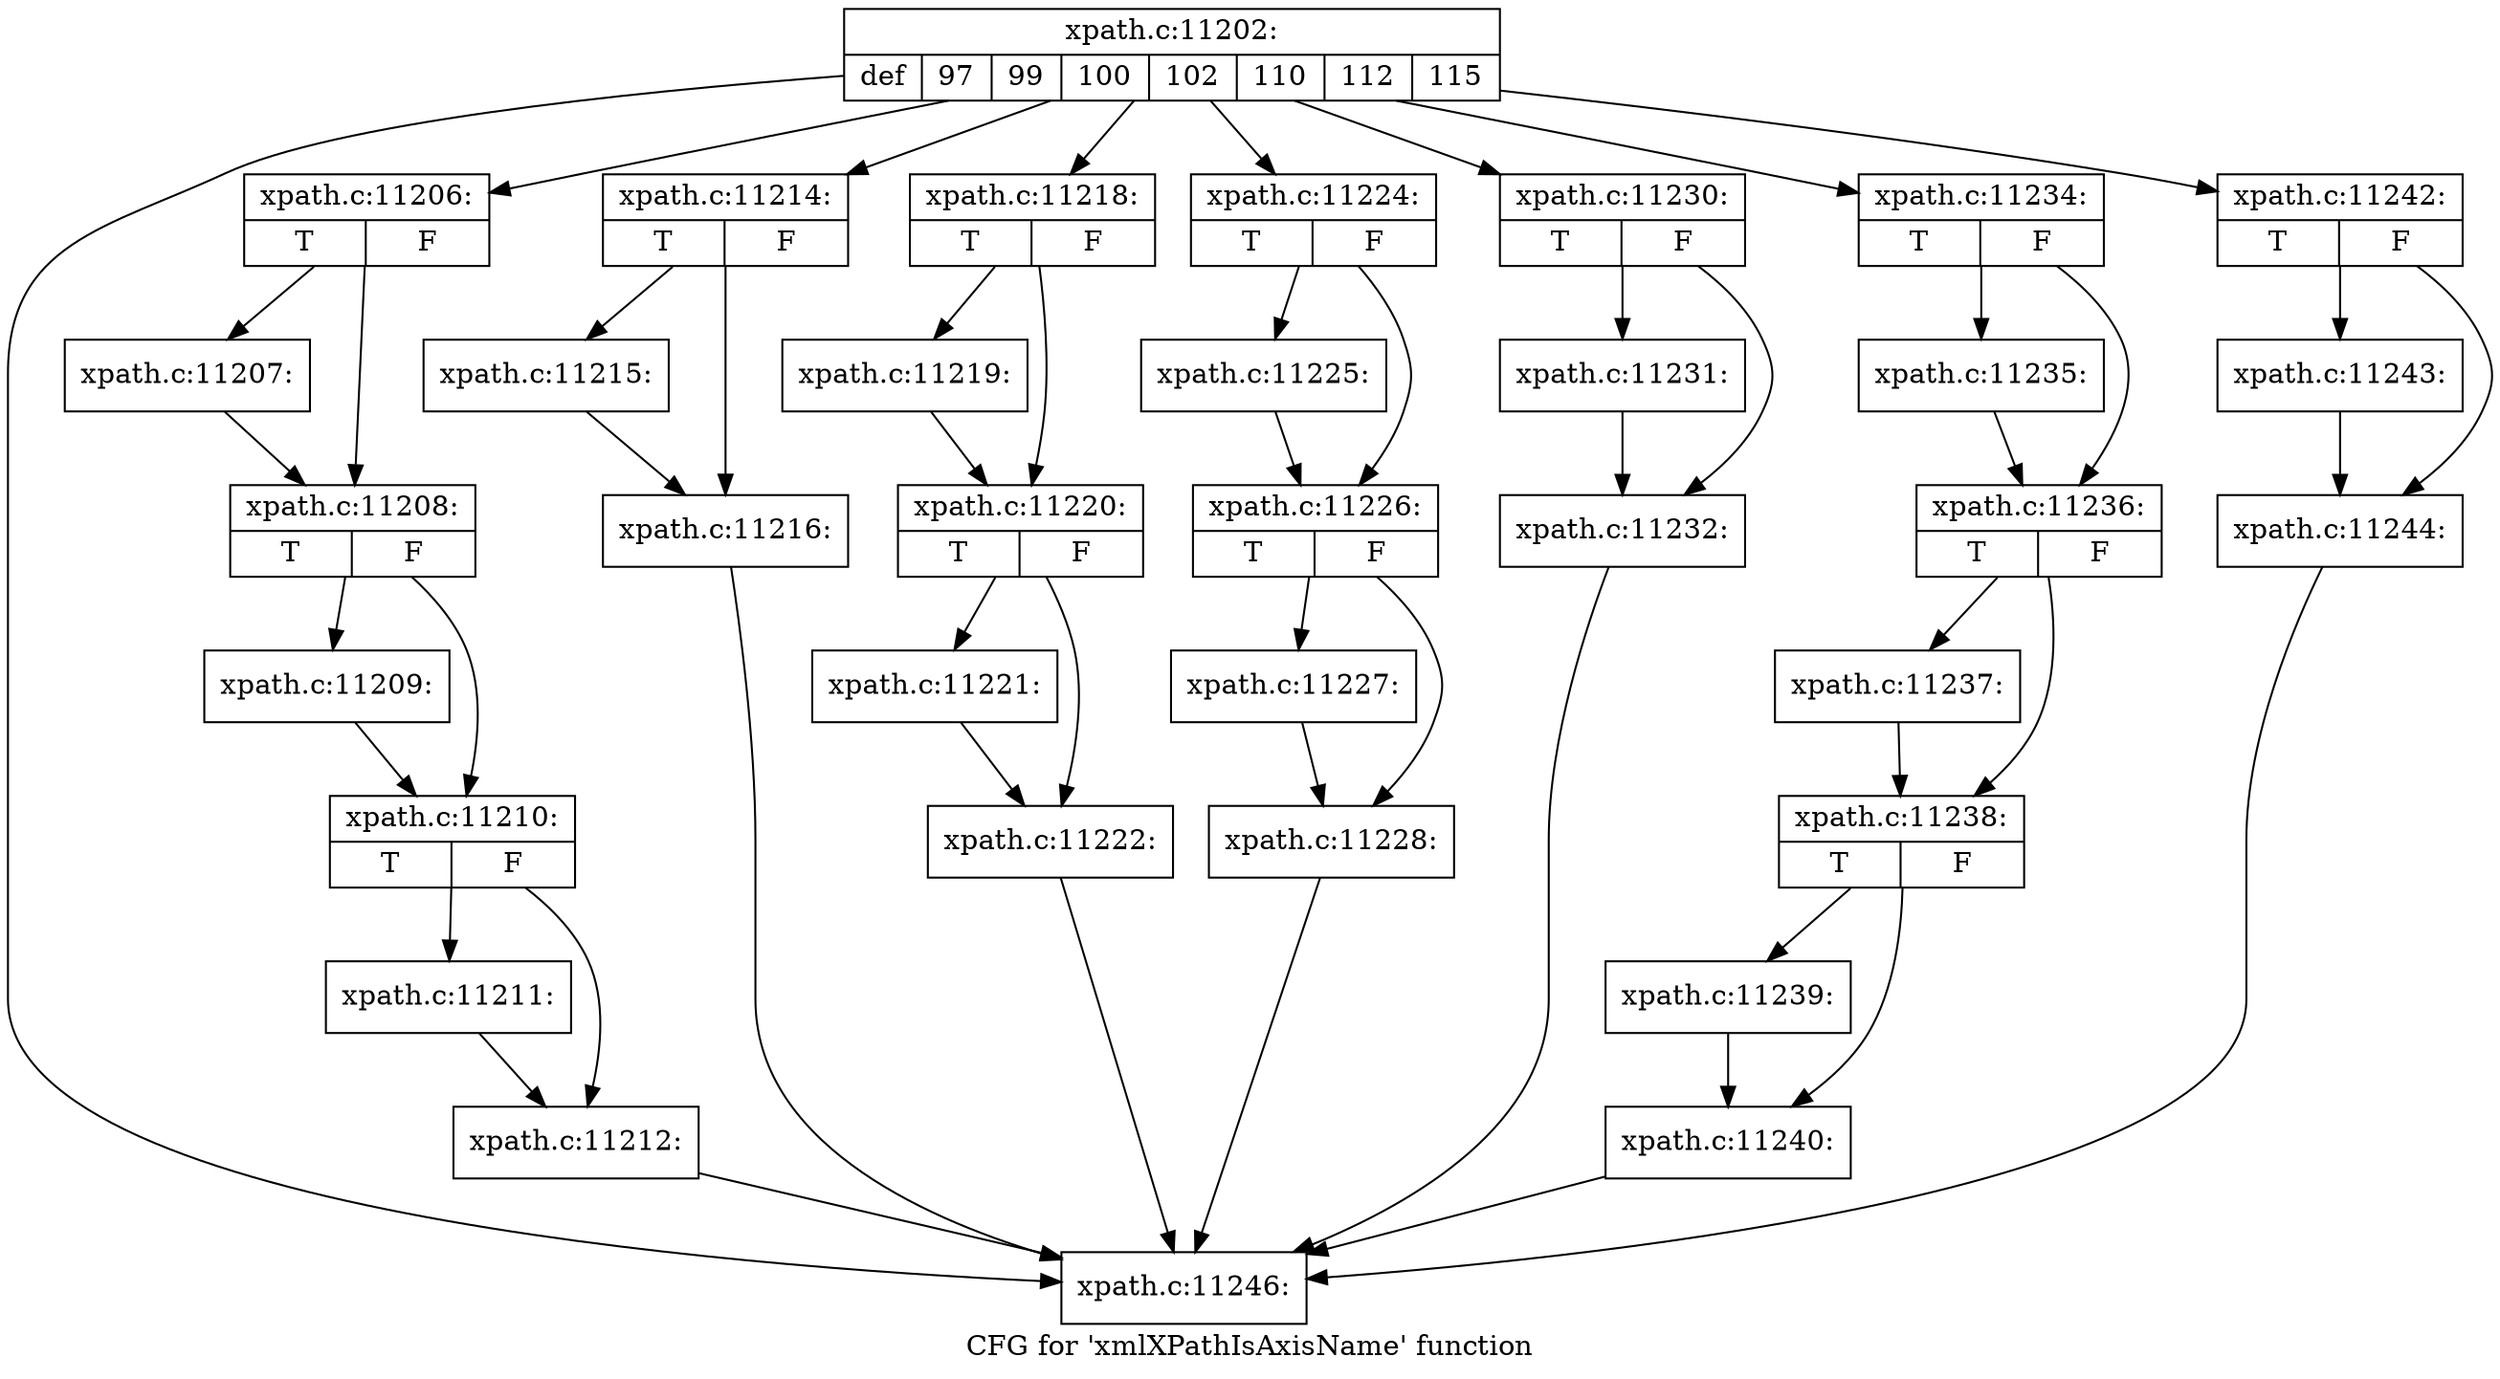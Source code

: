 digraph "CFG for 'xmlXPathIsAxisName' function" {
	label="CFG for 'xmlXPathIsAxisName' function";

	Node0x55e6b2cd7930 [shape=record,label="{xpath.c:11202:|{<s0>def|<s1>97|<s2>99|<s3>100|<s4>102|<s5>110|<s6>112|<s7>115}}"];
	Node0x55e6b2cd7930 -> Node0x55e6b27a20d0;
	Node0x55e6b2cd7930 -> Node0x55e6b27a2630;
	Node0x55e6b2cd7930 -> Node0x55e6b2cfa570;
	Node0x55e6b2cd7930 -> Node0x55e6b2cfada0;
	Node0x55e6b2cd7930 -> Node0x55e6b2cfbdc0;
	Node0x55e6b2cd7930 -> Node0x55e6b2cfcda0;
	Node0x55e6b2cd7930 -> Node0x55e6b2cfd640;
	Node0x55e6b2cd7930 -> Node0x55e6b2cfedb0;
	Node0x55e6b27a2630 [shape=record,label="{xpath.c:11206:|{<s0>T|<s1>F}}"];
	Node0x55e6b27a2630 -> Node0x55e6b27a26e0;
	Node0x55e6b27a2630 -> Node0x55e6b27a2730;
	Node0x55e6b27a26e0 [shape=record,label="{xpath.c:11207:}"];
	Node0x55e6b27a26e0 -> Node0x55e6b27a2730;
	Node0x55e6b27a2730 [shape=record,label="{xpath.c:11208:|{<s0>T|<s1>F}}"];
	Node0x55e6b27a2730 -> Node0x55e6b27a2dc0;
	Node0x55e6b27a2730 -> Node0x55e6b27a2e10;
	Node0x55e6b27a2dc0 [shape=record,label="{xpath.c:11209:}"];
	Node0x55e6b27a2dc0 -> Node0x55e6b27a2e10;
	Node0x55e6b27a2e10 [shape=record,label="{xpath.c:11210:|{<s0>T|<s1>F}}"];
	Node0x55e6b27a2e10 -> Node0x55e6b2cf9ea0;
	Node0x55e6b27a2e10 -> Node0x55e6b2cf9ef0;
	Node0x55e6b2cf9ea0 [shape=record,label="{xpath.c:11211:}"];
	Node0x55e6b2cf9ea0 -> Node0x55e6b2cf9ef0;
	Node0x55e6b2cf9ef0 [shape=record,label="{xpath.c:11212:}"];
	Node0x55e6b2cf9ef0 -> Node0x55e6b27a20d0;
	Node0x55e6b2cfa570 [shape=record,label="{xpath.c:11214:|{<s0>T|<s1>F}}"];
	Node0x55e6b2cfa570 -> Node0x55e6b2cfa660;
	Node0x55e6b2cfa570 -> Node0x55e6b2cfa6b0;
	Node0x55e6b2cfa660 [shape=record,label="{xpath.c:11215:}"];
	Node0x55e6b2cfa660 -> Node0x55e6b2cfa6b0;
	Node0x55e6b2cfa6b0 [shape=record,label="{xpath.c:11216:}"];
	Node0x55e6b2cfa6b0 -> Node0x55e6b27a20d0;
	Node0x55e6b2cfada0 [shape=record,label="{xpath.c:11218:|{<s0>T|<s1>F}}"];
	Node0x55e6b2cfada0 -> Node0x55e6b2cfae90;
	Node0x55e6b2cfada0 -> Node0x55e6b2cfaee0;
	Node0x55e6b2cfae90 [shape=record,label="{xpath.c:11219:}"];
	Node0x55e6b2cfae90 -> Node0x55e6b2cfaee0;
	Node0x55e6b2cfaee0 [shape=record,label="{xpath.c:11220:|{<s0>T|<s1>F}}"];
	Node0x55e6b2cfaee0 -> Node0x55e6b2cfb610;
	Node0x55e6b2cfaee0 -> Node0x55e6b2cfb660;
	Node0x55e6b2cfb610 [shape=record,label="{xpath.c:11221:}"];
	Node0x55e6b2cfb610 -> Node0x55e6b2cfb660;
	Node0x55e6b2cfb660 [shape=record,label="{xpath.c:11222:}"];
	Node0x55e6b2cfb660 -> Node0x55e6b27a20d0;
	Node0x55e6b2cfbdc0 [shape=record,label="{xpath.c:11224:|{<s0>T|<s1>F}}"];
	Node0x55e6b2cfbdc0 -> Node0x55e6b2cfbeb0;
	Node0x55e6b2cfbdc0 -> Node0x55e6b2cfbf00;
	Node0x55e6b2cfbeb0 [shape=record,label="{xpath.c:11225:}"];
	Node0x55e6b2cfbeb0 -> Node0x55e6b2cfbf00;
	Node0x55e6b2cfbf00 [shape=record,label="{xpath.c:11226:|{<s0>T|<s1>F}}"];
	Node0x55e6b2cfbf00 -> Node0x55e6b2cfc630;
	Node0x55e6b2cfbf00 -> Node0x55e6b2cfc680;
	Node0x55e6b2cfc630 [shape=record,label="{xpath.c:11227:}"];
	Node0x55e6b2cfc630 -> Node0x55e6b2cfc680;
	Node0x55e6b2cfc680 [shape=record,label="{xpath.c:11228:}"];
	Node0x55e6b2cfc680 -> Node0x55e6b27a20d0;
	Node0x55e6b2cfcda0 [shape=record,label="{xpath.c:11230:|{<s0>T|<s1>F}}"];
	Node0x55e6b2cfcda0 -> Node0x55e6b2cfce90;
	Node0x55e6b2cfcda0 -> Node0x55e6b2cfcee0;
	Node0x55e6b2cfce90 [shape=record,label="{xpath.c:11231:}"];
	Node0x55e6b2cfce90 -> Node0x55e6b2cfcee0;
	Node0x55e6b2cfcee0 [shape=record,label="{xpath.c:11232:}"];
	Node0x55e6b2cfcee0 -> Node0x55e6b27a20d0;
	Node0x55e6b2cfd640 [shape=record,label="{xpath.c:11234:|{<s0>T|<s1>F}}"];
	Node0x55e6b2cfd640 -> Node0x55e6b2cfd730;
	Node0x55e6b2cfd640 -> Node0x55e6b2cfd780;
	Node0x55e6b2cfd730 [shape=record,label="{xpath.c:11235:}"];
	Node0x55e6b2cfd730 -> Node0x55e6b2cfd780;
	Node0x55e6b2cfd780 [shape=record,label="{xpath.c:11236:|{<s0>T|<s1>F}}"];
	Node0x55e6b2cfd780 -> Node0x55e6b2cfde80;
	Node0x55e6b2cfd780 -> Node0x55e6b2cfded0;
	Node0x55e6b2cfde80 [shape=record,label="{xpath.c:11237:}"];
	Node0x55e6b2cfde80 -> Node0x55e6b2cfded0;
	Node0x55e6b2cfded0 [shape=record,label="{xpath.c:11238:|{<s0>T|<s1>F}}"];
	Node0x55e6b2cfded0 -> Node0x55e6b2cfe600;
	Node0x55e6b2cfded0 -> Node0x55e6b2cfe650;
	Node0x55e6b2cfe600 [shape=record,label="{xpath.c:11239:}"];
	Node0x55e6b2cfe600 -> Node0x55e6b2cfe650;
	Node0x55e6b2cfe650 [shape=record,label="{xpath.c:11240:}"];
	Node0x55e6b2cfe650 -> Node0x55e6b27a20d0;
	Node0x55e6b2cfedb0 [shape=record,label="{xpath.c:11242:|{<s0>T|<s1>F}}"];
	Node0x55e6b2cfedb0 -> Node0x55e6b2cfeea0;
	Node0x55e6b2cfedb0 -> Node0x55e6b2cfeef0;
	Node0x55e6b2cfeea0 [shape=record,label="{xpath.c:11243:}"];
	Node0x55e6b2cfeea0 -> Node0x55e6b2cfeef0;
	Node0x55e6b2cfeef0 [shape=record,label="{xpath.c:11244:}"];
	Node0x55e6b2cfeef0 -> Node0x55e6b27a20d0;
	Node0x55e6b27a20d0 [shape=record,label="{xpath.c:11246:}"];
}
